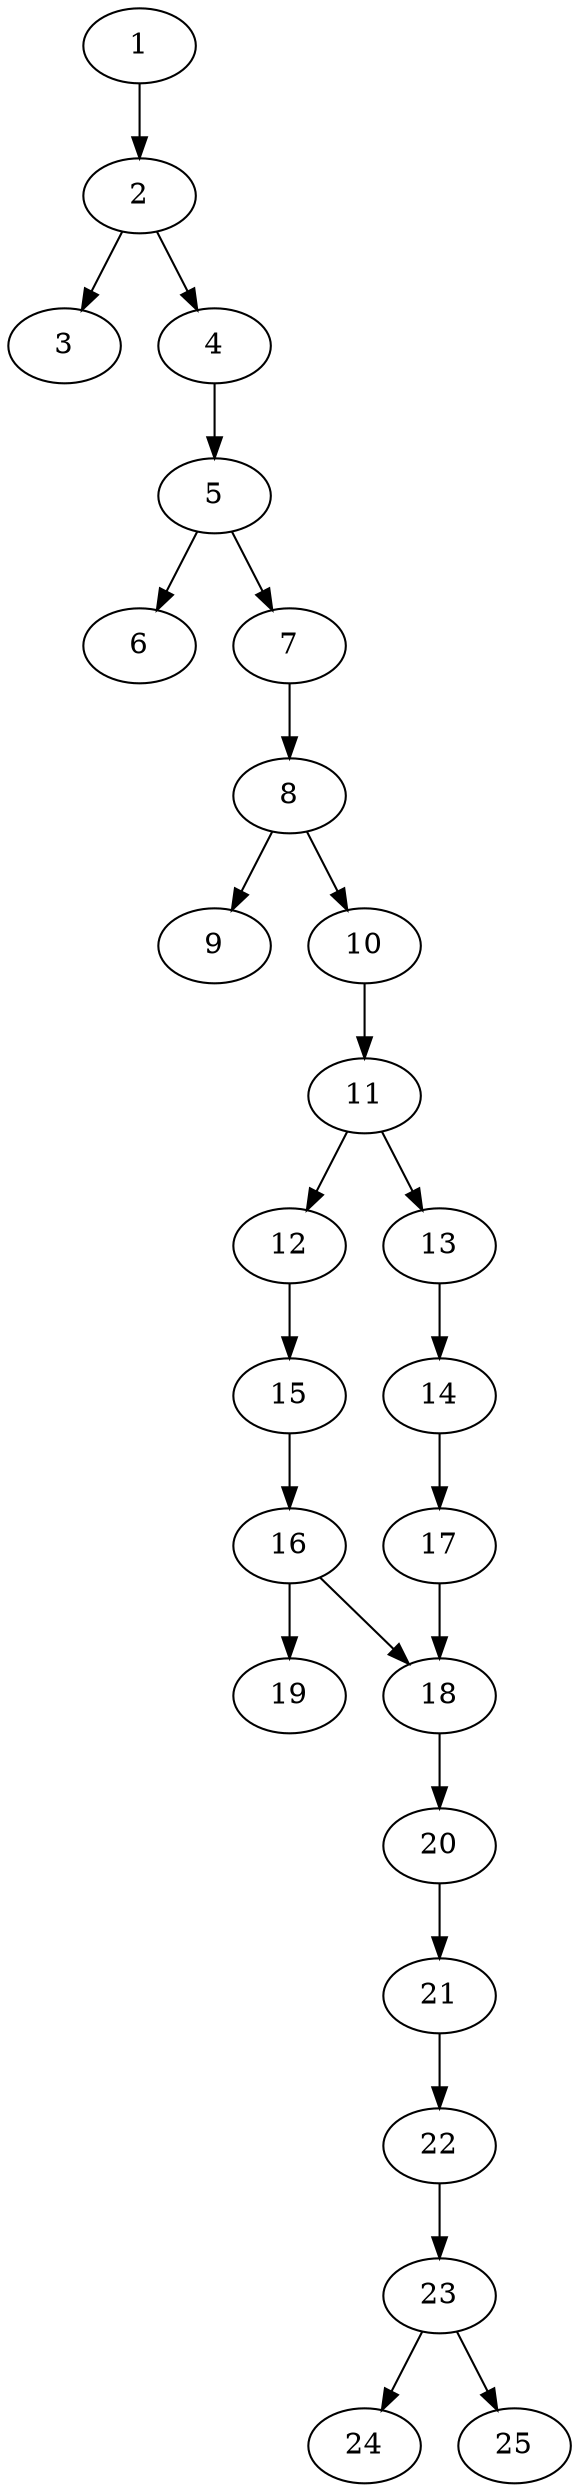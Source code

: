 // DAG automatically generated by daggen at Thu Oct  3 14:00:39 2019
// ./daggen --dot -n 25 --ccr 0.3 --fat 0.3 --regular 0.7 --density 0.6 --mindata 5242880 --maxdata 52428800 
digraph G {
  1 [size="83466240", alpha="0.18", expect_size="25039872"] 
  1 -> 2 [size ="25039872"]
  2 [size="165700267", alpha="0.19", expect_size="49710080"] 
  2 -> 3 [size ="49710080"]
  2 -> 4 [size ="49710080"]
  3 [size="89306453", alpha="0.08", expect_size="26791936"] 
  4 [size="93702827", alpha="0.04", expect_size="28110848"] 
  4 -> 5 [size ="28110848"]
  5 [size="93429760", alpha="0.06", expect_size="28028928"] 
  5 -> 6 [size ="28028928"]
  5 -> 7 [size ="28028928"]
  6 [size="149623467", alpha="0.15", expect_size="44887040"] 
  7 [size="81954133", alpha="0.11", expect_size="24586240"] 
  7 -> 8 [size ="24586240"]
  8 [size="95764480", alpha="0.07", expect_size="28729344"] 
  8 -> 9 [size ="28729344"]
  8 -> 10 [size ="28729344"]
  9 [size="33648640", alpha="0.15", expect_size="10094592"] 
  10 [size="110690987", alpha="0.20", expect_size="33207296"] 
  10 -> 11 [size ="33207296"]
  11 [size="106659840", alpha="0.06", expect_size="31997952"] 
  11 -> 12 [size ="31997952"]
  11 -> 13 [size ="31997952"]
  12 [size="93136213", alpha="0.19", expect_size="27940864"] 
  12 -> 15 [size ="27940864"]
  13 [size="82254507", alpha="0.06", expect_size="24676352"] 
  13 -> 14 [size ="24676352"]
  14 [size="144407893", alpha="0.13", expect_size="43322368"] 
  14 -> 17 [size ="43322368"]
  15 [size="18018987", alpha="0.16", expect_size="5405696"] 
  15 -> 16 [size ="5405696"]
  16 [size="62955520", alpha="0.19", expect_size="18886656"] 
  16 -> 18 [size ="18886656"]
  16 -> 19 [size ="18886656"]
  17 [size="24408747", alpha="0.08", expect_size="7322624"] 
  17 -> 18 [size ="7322624"]
  18 [size="112414720", alpha="0.10", expect_size="33724416"] 
  18 -> 20 [size ="33724416"]
  19 [size="170960213", alpha="0.05", expect_size="51288064"] 
  20 [size="128494933", alpha="0.01", expect_size="38548480"] 
  20 -> 21 [size ="38548480"]
  21 [size="125470720", alpha="0.05", expect_size="37641216"] 
  21 -> 22 [size ="37641216"]
  22 [size="19292160", alpha="0.07", expect_size="5787648"] 
  22 -> 23 [size ="5787648"]
  23 [size="168202240", alpha="0.19", expect_size="50460672"] 
  23 -> 24 [size ="50460672"]
  23 -> 25 [size ="50460672"]
  24 [size="58494293", alpha="0.01", expect_size="17548288"] 
  25 [size="160027307", alpha="0.12", expect_size="48008192"] 
}
